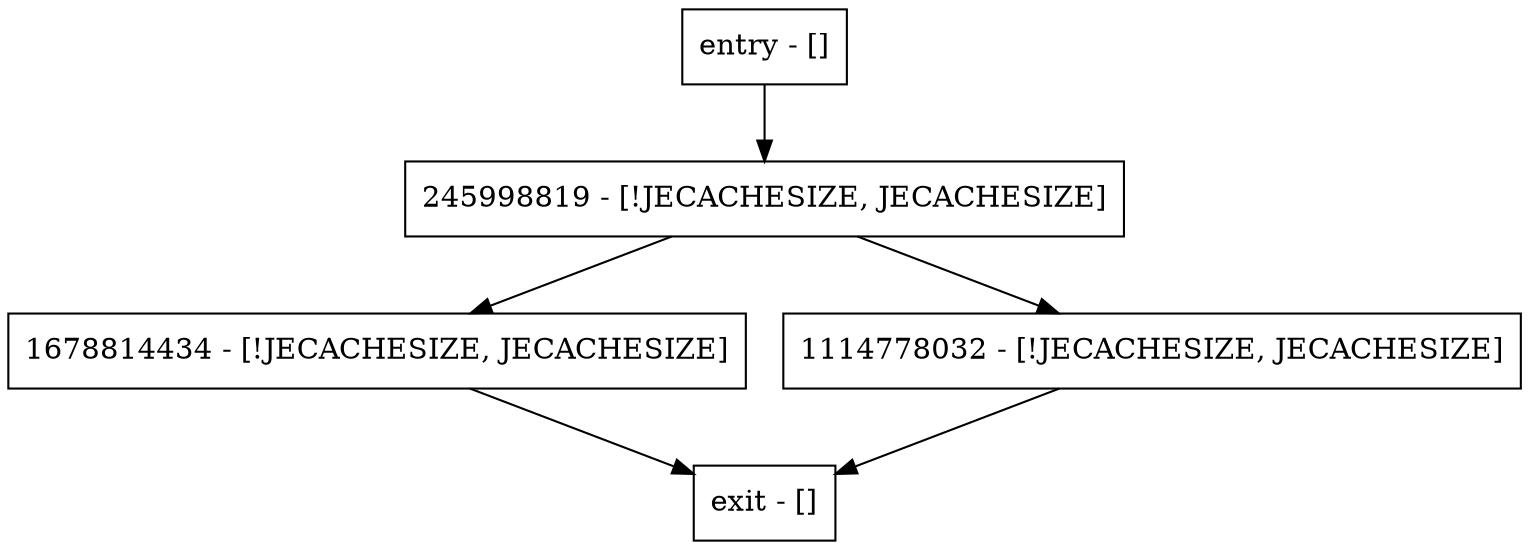digraph getInternalName {
node [shape=record];
entry [label="entry - []"];
exit [label="exit - []"];
1678814434 [label="1678814434 - [!JECACHESIZE, JECACHESIZE]"];
1114778032 [label="1114778032 - [!JECACHESIZE, JECACHESIZE]"];
245998819 [label="245998819 - [!JECACHESIZE, JECACHESIZE]"];
entry;
exit;
entry -> 245998819;
1678814434 -> exit;
1114778032 -> exit;
245998819 -> 1678814434;
245998819 -> 1114778032;
}
